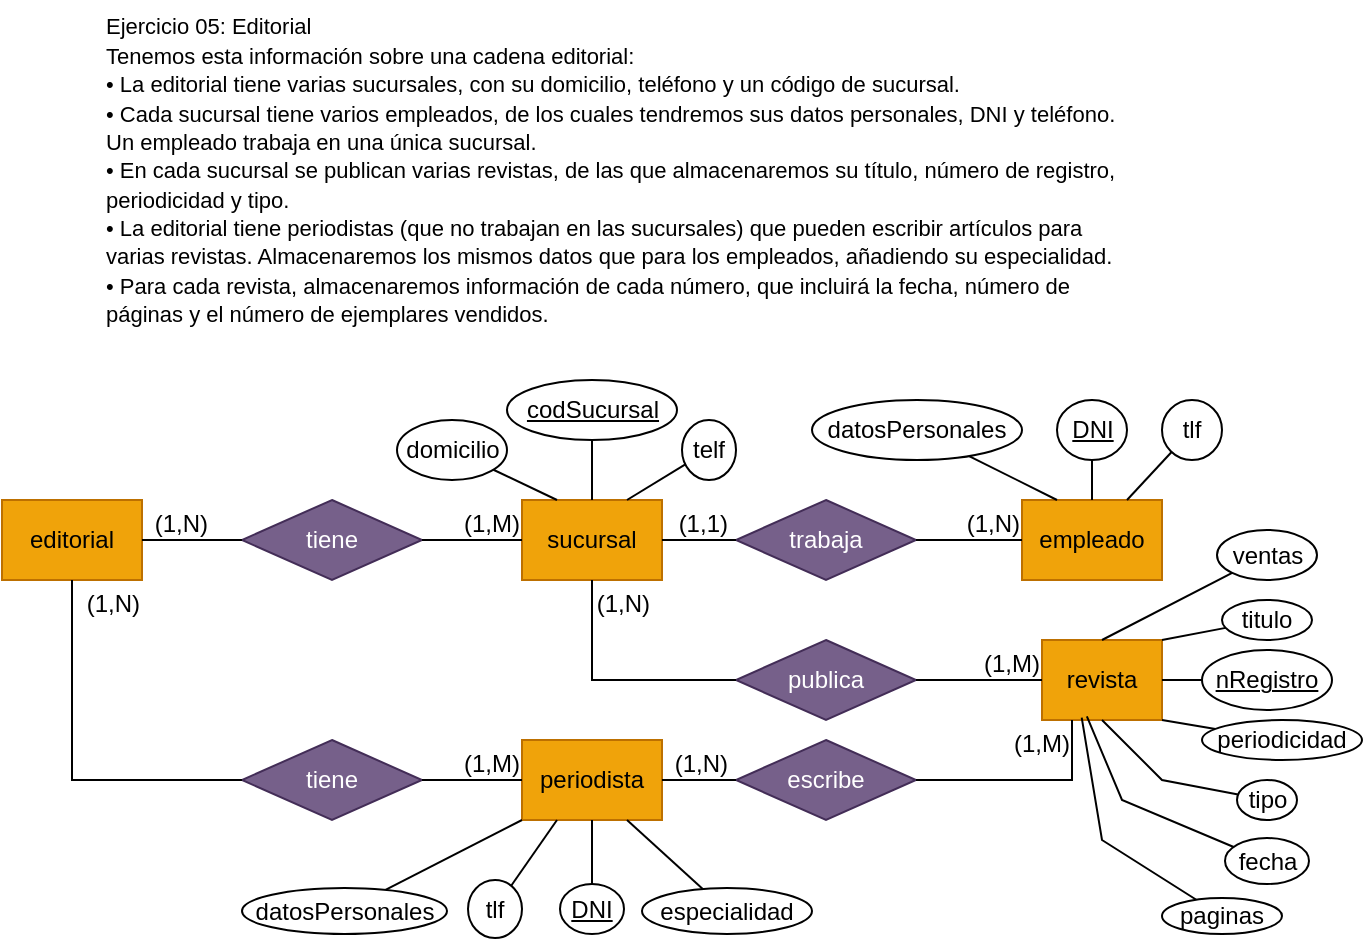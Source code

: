<mxfile version="27.0.9">
  <diagram name="Página-1" id="laSuz0cwaI2xkqtanKar">
    <mxGraphModel dx="1077" dy="601" grid="1" gridSize="10" guides="1" tooltips="1" connect="1" arrows="1" fold="1" page="1" pageScale="1" pageWidth="827" pageHeight="1169" math="0" shadow="0">
      <root>
        <mxCell id="0" />
        <mxCell id="1" parent="0" />
        <mxCell id="74qUpLiCZOBuezDbrack-2" value="&lt;font style=&quot;font-size: 11px;&quot;&gt;Ejercicio 05: Editorial&lt;br&gt;Tenemos esta información sobre una cadena editorial:&lt;br&gt;• La editorial tiene varias sucursales, con su domicilio, teléfono y un código de sucursal.&lt;br&gt;• Cada sucursal tiene varios empleados, de los cuales tendremos sus datos personales, DNI y teléfono. &lt;br&gt;Un empleado trabaja en una única sucursal.&lt;br&gt;• En cada sucursal se publican varias revistas, de las que almacenaremos su título, número de registro, &lt;br&gt;periodicidad y tipo.&lt;br&gt;• La editorial tiene periodistas (que no trabajan en las sucursales) que pueden escribir artículos para &lt;br&gt;varias revistas. Almacenaremos los mismos datos que para los empleados, añadiendo su especialidad.&lt;br&gt;• Para cada revista, almacenaremos información de cada número, que incluirá la fecha, número de &lt;br&gt;páginas y el número de ejemplares vendidos.&lt;/font&gt;" style="text;html=1;align=left;verticalAlign=middle;whiteSpace=wrap;rounded=0;" vertex="1" parent="1">
          <mxGeometry x="220" y="130" width="550" height="170" as="geometry" />
        </mxCell>
        <mxCell id="74qUpLiCZOBuezDbrack-3" value="editorial" style="whiteSpace=wrap;html=1;align=center;fillColor=#f0a30a;strokeColor=#BD7000;fontColor=#000000;" vertex="1" parent="1">
          <mxGeometry x="170" y="380" width="70" height="40" as="geometry" />
        </mxCell>
        <mxCell id="74qUpLiCZOBuezDbrack-4" value="sucursal" style="whiteSpace=wrap;html=1;align=center;fillColor=#f0a30a;strokeColor=#BD7000;fontColor=#000000;" vertex="1" parent="1">
          <mxGeometry x="430" y="380" width="70" height="40" as="geometry" />
        </mxCell>
        <mxCell id="74qUpLiCZOBuezDbrack-5" value="empleado" style="whiteSpace=wrap;html=1;align=center;fillColor=#f0a30a;strokeColor=#BD7000;fontColor=#000000;" vertex="1" parent="1">
          <mxGeometry x="680" y="380" width="70" height="40" as="geometry" />
        </mxCell>
        <mxCell id="74qUpLiCZOBuezDbrack-6" value="revista" style="whiteSpace=wrap;html=1;align=center;fillColor=#f0a30a;strokeColor=#BD7000;fontColor=#000000;" vertex="1" parent="1">
          <mxGeometry x="690" y="450" width="60" height="40" as="geometry" />
        </mxCell>
        <mxCell id="74qUpLiCZOBuezDbrack-7" value="periodista" style="whiteSpace=wrap;html=1;align=center;fillColor=#f0a30a;strokeColor=#BD7000;fontColor=#000000;" vertex="1" parent="1">
          <mxGeometry x="430" y="500" width="70" height="40" as="geometry" />
        </mxCell>
        <mxCell id="74qUpLiCZOBuezDbrack-8" value="tiene" style="shape=rhombus;perimeter=rhombusPerimeter;whiteSpace=wrap;html=1;align=center;fillColor=#76608a;fontColor=#ffffff;strokeColor=#432D57;" vertex="1" parent="1">
          <mxGeometry x="290" y="380" width="90" height="40" as="geometry" />
        </mxCell>
        <mxCell id="74qUpLiCZOBuezDbrack-9" value="" style="endArrow=none;html=1;rounded=0;exitX=0;exitY=0.5;exitDx=0;exitDy=0;entryX=1;entryY=0.5;entryDx=0;entryDy=0;" edge="1" source="74qUpLiCZOBuezDbrack-8" parent="1" target="74qUpLiCZOBuezDbrack-3">
          <mxGeometry relative="1" as="geometry">
            <mxPoint x="267" y="370" as="sourcePoint" />
            <mxPoint x="220" y="400" as="targetPoint" />
          </mxGeometry>
        </mxCell>
        <mxCell id="74qUpLiCZOBuezDbrack-10" value="(1,N)" style="resizable=0;html=1;whiteSpace=wrap;align=right;verticalAlign=bottom;" connectable="0" vertex="1" parent="74qUpLiCZOBuezDbrack-9">
          <mxGeometry x="1" relative="1" as="geometry">
            <mxPoint x="34" as="offset" />
          </mxGeometry>
        </mxCell>
        <mxCell id="74qUpLiCZOBuezDbrack-11" value="" style="endArrow=none;html=1;rounded=0;exitX=1;exitY=0.5;exitDx=0;exitDy=0;entryX=0;entryY=0.5;entryDx=0;entryDy=0;" edge="1" source="74qUpLiCZOBuezDbrack-8" parent="1" target="74qUpLiCZOBuezDbrack-4">
          <mxGeometry relative="1" as="geometry">
            <mxPoint x="267" y="370" as="sourcePoint" />
            <mxPoint x="420" y="410" as="targetPoint" />
          </mxGeometry>
        </mxCell>
        <mxCell id="74qUpLiCZOBuezDbrack-12" value="(1,M)" style="resizable=0;html=1;whiteSpace=wrap;align=right;verticalAlign=bottom;" connectable="0" vertex="1" parent="74qUpLiCZOBuezDbrack-11">
          <mxGeometry x="1" relative="1" as="geometry">
            <mxPoint as="offset" />
          </mxGeometry>
        </mxCell>
        <mxCell id="74qUpLiCZOBuezDbrack-13" value="" style="endArrow=none;html=1;rounded=0;exitX=0.5;exitY=0;exitDx=0;exitDy=0;" edge="1" target="74qUpLiCZOBuezDbrack-14" parent="1" source="74qUpLiCZOBuezDbrack-4">
          <mxGeometry relative="1" as="geometry">
            <mxPoint x="440" y="325" as="sourcePoint" />
            <mxPoint x="500" y="325" as="targetPoint" />
          </mxGeometry>
        </mxCell>
        <mxCell id="74qUpLiCZOBuezDbrack-14" value="&lt;u&gt;codSucursal&lt;/u&gt;" style="ellipse;whiteSpace=wrap;html=1;align=center;" vertex="1" parent="1">
          <mxGeometry x="422.5" y="320" width="85" height="30" as="geometry" />
        </mxCell>
        <mxCell id="74qUpLiCZOBuezDbrack-15" value="" style="endArrow=none;html=1;rounded=0;exitX=0.75;exitY=0;exitDx=0;exitDy=0;" edge="1" target="74qUpLiCZOBuezDbrack-16" parent="1" source="74qUpLiCZOBuezDbrack-4">
          <mxGeometry relative="1" as="geometry">
            <mxPoint x="508" y="335" as="sourcePoint" />
            <mxPoint x="568" y="335" as="targetPoint" />
          </mxGeometry>
        </mxCell>
        <mxCell id="74qUpLiCZOBuezDbrack-16" value="telf" style="ellipse;whiteSpace=wrap;html=1;align=center;" vertex="1" parent="1">
          <mxGeometry x="510" y="340" width="27" height="30" as="geometry" />
        </mxCell>
        <mxCell id="74qUpLiCZOBuezDbrack-17" value="" style="endArrow=none;html=1;rounded=0;exitX=0.25;exitY=0;exitDx=0;exitDy=0;" edge="1" target="74qUpLiCZOBuezDbrack-18" parent="1" source="74qUpLiCZOBuezDbrack-4">
          <mxGeometry relative="1" as="geometry">
            <mxPoint x="320" y="345" as="sourcePoint" />
            <mxPoint x="380" y="345" as="targetPoint" />
          </mxGeometry>
        </mxCell>
        <mxCell id="74qUpLiCZOBuezDbrack-18" value="domicilio" style="ellipse;whiteSpace=wrap;html=1;align=center;" vertex="1" parent="1">
          <mxGeometry x="367.5" y="340" width="55" height="30" as="geometry" />
        </mxCell>
        <mxCell id="74qUpLiCZOBuezDbrack-19" value="trabaja" style="shape=rhombus;perimeter=rhombusPerimeter;whiteSpace=wrap;html=1;align=center;fillColor=#76608a;fontColor=#ffffff;strokeColor=#432D57;" vertex="1" parent="1">
          <mxGeometry x="537" y="380" width="90" height="40" as="geometry" />
        </mxCell>
        <mxCell id="74qUpLiCZOBuezDbrack-20" value="" style="endArrow=none;html=1;rounded=0;exitX=0;exitY=0.5;exitDx=0;exitDy=0;entryX=1;entryY=0.5;entryDx=0;entryDy=0;" edge="1" source="74qUpLiCZOBuezDbrack-19" parent="1" target="74qUpLiCZOBuezDbrack-4">
          <mxGeometry relative="1" as="geometry">
            <mxPoint x="555" y="370" as="sourcePoint" />
            <mxPoint x="508" y="400" as="targetPoint" />
          </mxGeometry>
        </mxCell>
        <mxCell id="74qUpLiCZOBuezDbrack-21" value="(1,1)" style="resizable=0;html=1;whiteSpace=wrap;align=right;verticalAlign=bottom;" connectable="0" vertex="1" parent="74qUpLiCZOBuezDbrack-20">
          <mxGeometry x="1" relative="1" as="geometry">
            <mxPoint x="34" as="offset" />
          </mxGeometry>
        </mxCell>
        <mxCell id="74qUpLiCZOBuezDbrack-22" value="" style="endArrow=none;html=1;rounded=0;exitX=1;exitY=0.5;exitDx=0;exitDy=0;entryX=0;entryY=0.5;entryDx=0;entryDy=0;" edge="1" source="74qUpLiCZOBuezDbrack-19" parent="1" target="74qUpLiCZOBuezDbrack-5">
          <mxGeometry relative="1" as="geometry">
            <mxPoint x="555" y="370" as="sourcePoint" />
            <mxPoint x="680" y="400" as="targetPoint" />
          </mxGeometry>
        </mxCell>
        <mxCell id="74qUpLiCZOBuezDbrack-23" value="(1,N)" style="resizable=0;html=1;whiteSpace=wrap;align=right;verticalAlign=bottom;" connectable="0" vertex="1" parent="74qUpLiCZOBuezDbrack-22">
          <mxGeometry x="1" relative="1" as="geometry">
            <mxPoint as="offset" />
          </mxGeometry>
        </mxCell>
        <mxCell id="74qUpLiCZOBuezDbrack-25" value="" style="endArrow=none;html=1;rounded=0;exitX=0.5;exitY=0;exitDx=0;exitDy=0;" edge="1" target="74qUpLiCZOBuezDbrack-26" parent="1" source="74qUpLiCZOBuezDbrack-5">
          <mxGeometry relative="1" as="geometry">
            <mxPoint x="680" y="335" as="sourcePoint" />
            <mxPoint x="740" y="335" as="targetPoint" />
          </mxGeometry>
        </mxCell>
        <mxCell id="74qUpLiCZOBuezDbrack-26" value="&lt;u&gt;DNI&lt;/u&gt;" style="ellipse;whiteSpace=wrap;html=1;align=center;" vertex="1" parent="1">
          <mxGeometry x="697.5" y="330" width="35" height="30" as="geometry" />
        </mxCell>
        <mxCell id="74qUpLiCZOBuezDbrack-27" value="" style="endArrow=none;html=1;rounded=0;exitX=0.75;exitY=0;exitDx=0;exitDy=0;" edge="1" target="74qUpLiCZOBuezDbrack-28" parent="1" source="74qUpLiCZOBuezDbrack-5">
          <mxGeometry relative="1" as="geometry">
            <mxPoint x="745" y="375" as="sourcePoint" />
            <mxPoint x="805" y="375" as="targetPoint" />
          </mxGeometry>
        </mxCell>
        <mxCell id="74qUpLiCZOBuezDbrack-28" value="tlf" style="ellipse;whiteSpace=wrap;html=1;align=center;" vertex="1" parent="1">
          <mxGeometry x="750" y="330" width="30" height="30" as="geometry" />
        </mxCell>
        <mxCell id="74qUpLiCZOBuezDbrack-29" value="" style="endArrow=none;html=1;rounded=0;exitX=0.25;exitY=0;exitDx=0;exitDy=0;" edge="1" target="74qUpLiCZOBuezDbrack-30" parent="1" source="74qUpLiCZOBuezDbrack-5">
          <mxGeometry relative="1" as="geometry">
            <mxPoint x="610" y="315" as="sourcePoint" />
            <mxPoint x="670" y="315" as="targetPoint" />
          </mxGeometry>
        </mxCell>
        <mxCell id="74qUpLiCZOBuezDbrack-30" value="datosPersonales" style="ellipse;whiteSpace=wrap;html=1;align=center;" vertex="1" parent="1">
          <mxGeometry x="575" y="330" width="105" height="30" as="geometry" />
        </mxCell>
        <mxCell id="74qUpLiCZOBuezDbrack-31" value="publica" style="shape=rhombus;perimeter=rhombusPerimeter;whiteSpace=wrap;html=1;align=center;fillColor=#76608a;fontColor=#ffffff;strokeColor=#432D57;" vertex="1" parent="1">
          <mxGeometry x="537" y="450" width="90" height="40" as="geometry" />
        </mxCell>
        <mxCell id="74qUpLiCZOBuezDbrack-32" value="" style="endArrow=none;html=1;rounded=0;exitX=0;exitY=0.5;exitDx=0;exitDy=0;entryX=0.5;entryY=1;entryDx=0;entryDy=0;" edge="1" source="74qUpLiCZOBuezDbrack-31" parent="1" target="74qUpLiCZOBuezDbrack-4">
          <mxGeometry relative="1" as="geometry">
            <mxPoint x="519" y="440" as="sourcePoint" />
            <mxPoint x="472" y="470" as="targetPoint" />
            <Array as="points">
              <mxPoint x="465" y="470" />
            </Array>
          </mxGeometry>
        </mxCell>
        <mxCell id="74qUpLiCZOBuezDbrack-33" value="(1,N)" style="resizable=0;html=1;whiteSpace=wrap;align=right;verticalAlign=bottom;" connectable="0" vertex="1" parent="74qUpLiCZOBuezDbrack-32">
          <mxGeometry x="1" relative="1" as="geometry">
            <mxPoint x="30" y="20" as="offset" />
          </mxGeometry>
        </mxCell>
        <mxCell id="74qUpLiCZOBuezDbrack-34" value="" style="endArrow=none;html=1;rounded=0;exitX=1;exitY=0.5;exitDx=0;exitDy=0;entryX=0;entryY=0.5;entryDx=0;entryDy=0;" edge="1" source="74qUpLiCZOBuezDbrack-31" parent="1" target="74qUpLiCZOBuezDbrack-6">
          <mxGeometry relative="1" as="geometry">
            <mxPoint x="519" y="440" as="sourcePoint" />
            <mxPoint x="692" y="470" as="targetPoint" />
          </mxGeometry>
        </mxCell>
        <mxCell id="74qUpLiCZOBuezDbrack-35" value="(1,M)" style="resizable=0;html=1;whiteSpace=wrap;align=right;verticalAlign=bottom;" connectable="0" vertex="1" parent="74qUpLiCZOBuezDbrack-34">
          <mxGeometry x="1" relative="1" as="geometry">
            <mxPoint as="offset" />
          </mxGeometry>
        </mxCell>
        <mxCell id="74qUpLiCZOBuezDbrack-36" value="" style="endArrow=none;html=1;rounded=0;exitX=1;exitY=0.5;exitDx=0;exitDy=0;" edge="1" target="74qUpLiCZOBuezDbrack-37" parent="1" source="74qUpLiCZOBuezDbrack-6">
          <mxGeometry relative="1" as="geometry">
            <mxPoint x="770" y="475" as="sourcePoint" />
            <mxPoint x="830" y="475" as="targetPoint" />
          </mxGeometry>
        </mxCell>
        <mxCell id="74qUpLiCZOBuezDbrack-37" value="&lt;u&gt;nRegistro&lt;/u&gt;" style="ellipse;whiteSpace=wrap;html=1;align=center;" vertex="1" parent="1">
          <mxGeometry x="770" y="455" width="65" height="30" as="geometry" />
        </mxCell>
        <mxCell id="74qUpLiCZOBuezDbrack-38" value="" style="endArrow=none;html=1;rounded=0;exitX=1;exitY=0;exitDx=0;exitDy=0;" edge="1" target="74qUpLiCZOBuezDbrack-39" parent="1" source="74qUpLiCZOBuezDbrack-6">
          <mxGeometry relative="1" as="geometry">
            <mxPoint x="750" y="435" as="sourcePoint" />
            <mxPoint x="810" y="435" as="targetPoint" />
          </mxGeometry>
        </mxCell>
        <mxCell id="74qUpLiCZOBuezDbrack-39" value="titulo" style="ellipse;whiteSpace=wrap;html=1;align=center;" vertex="1" parent="1">
          <mxGeometry x="780" y="430" width="45" height="20" as="geometry" />
        </mxCell>
        <mxCell id="74qUpLiCZOBuezDbrack-40" value="" style="endArrow=none;html=1;rounded=0;exitX=1;exitY=1;exitDx=0;exitDy=0;" edge="1" target="74qUpLiCZOBuezDbrack-41" parent="1" source="74qUpLiCZOBuezDbrack-6">
          <mxGeometry relative="1" as="geometry">
            <mxPoint x="745" y="505" as="sourcePoint" />
            <mxPoint x="805" y="505" as="targetPoint" />
          </mxGeometry>
        </mxCell>
        <mxCell id="74qUpLiCZOBuezDbrack-41" value="periodicidad" style="ellipse;whiteSpace=wrap;html=1;align=center;" vertex="1" parent="1">
          <mxGeometry x="770" y="490" width="80" height="20" as="geometry" />
        </mxCell>
        <mxCell id="74qUpLiCZOBuezDbrack-42" value="" style="endArrow=none;html=1;rounded=0;exitX=0.5;exitY=1;exitDx=0;exitDy=0;" edge="1" target="74qUpLiCZOBuezDbrack-43" parent="1" source="74qUpLiCZOBuezDbrack-6">
          <mxGeometry relative="1" as="geometry">
            <mxPoint x="750" y="525" as="sourcePoint" />
            <mxPoint x="810" y="525" as="targetPoint" />
            <Array as="points">
              <mxPoint x="750" y="520" />
            </Array>
          </mxGeometry>
        </mxCell>
        <mxCell id="74qUpLiCZOBuezDbrack-43" value="tipo" style="ellipse;whiteSpace=wrap;html=1;align=center;" vertex="1" parent="1">
          <mxGeometry x="787.5" y="520" width="30" height="20" as="geometry" />
        </mxCell>
        <mxCell id="74qUpLiCZOBuezDbrack-44" value="tiene" style="shape=rhombus;perimeter=rhombusPerimeter;whiteSpace=wrap;html=1;align=center;fillColor=#76608a;fontColor=#ffffff;strokeColor=#432D57;" vertex="1" parent="1">
          <mxGeometry x="290" y="500" width="90" height="40" as="geometry" />
        </mxCell>
        <mxCell id="74qUpLiCZOBuezDbrack-45" value="" style="endArrow=none;html=1;rounded=0;exitX=0;exitY=0.5;exitDx=0;exitDy=0;entryX=0.5;entryY=1;entryDx=0;entryDy=0;" edge="1" source="74qUpLiCZOBuezDbrack-44" parent="1" target="74qUpLiCZOBuezDbrack-3">
          <mxGeometry relative="1" as="geometry">
            <mxPoint x="267" y="490" as="sourcePoint" />
            <mxPoint x="220" y="520" as="targetPoint" />
            <Array as="points">
              <mxPoint x="205" y="520" />
            </Array>
          </mxGeometry>
        </mxCell>
        <mxCell id="74qUpLiCZOBuezDbrack-46" value="(1,N)" style="resizable=0;html=1;whiteSpace=wrap;align=right;verticalAlign=bottom;" connectable="0" vertex="1" parent="74qUpLiCZOBuezDbrack-45">
          <mxGeometry x="1" relative="1" as="geometry">
            <mxPoint x="35" y="20" as="offset" />
          </mxGeometry>
        </mxCell>
        <mxCell id="74qUpLiCZOBuezDbrack-47" value="" style="endArrow=none;html=1;rounded=0;exitX=1;exitY=0.5;exitDx=0;exitDy=0;entryX=0;entryY=0.5;entryDx=0;entryDy=0;" edge="1" source="74qUpLiCZOBuezDbrack-44" parent="1" target="74qUpLiCZOBuezDbrack-7">
          <mxGeometry relative="1" as="geometry">
            <mxPoint x="267" y="490" as="sourcePoint" />
            <mxPoint x="440" y="520" as="targetPoint" />
          </mxGeometry>
        </mxCell>
        <mxCell id="74qUpLiCZOBuezDbrack-48" value="(1,M)" style="resizable=0;html=1;whiteSpace=wrap;align=right;verticalAlign=bottom;" connectable="0" vertex="1" parent="74qUpLiCZOBuezDbrack-47">
          <mxGeometry x="1" relative="1" as="geometry">
            <mxPoint as="offset" />
          </mxGeometry>
        </mxCell>
        <mxCell id="74qUpLiCZOBuezDbrack-49" value="escribe" style="shape=rhombus;perimeter=rhombusPerimeter;whiteSpace=wrap;html=1;align=center;fillColor=#76608a;fontColor=#ffffff;strokeColor=#432D57;" vertex="1" parent="1">
          <mxGeometry x="537" y="500" width="90" height="40" as="geometry" />
        </mxCell>
        <mxCell id="74qUpLiCZOBuezDbrack-50" value="" style="endArrow=none;html=1;rounded=0;exitX=0;exitY=0.5;exitDx=0;exitDy=0;entryX=1;entryY=0.5;entryDx=0;entryDy=0;" edge="1" source="74qUpLiCZOBuezDbrack-49" parent="1" target="74qUpLiCZOBuezDbrack-7">
          <mxGeometry relative="1" as="geometry">
            <mxPoint x="547" y="500" as="sourcePoint" />
            <mxPoint x="500" y="530" as="targetPoint" />
          </mxGeometry>
        </mxCell>
        <mxCell id="74qUpLiCZOBuezDbrack-51" value="(1,N)" style="resizable=0;html=1;whiteSpace=wrap;align=right;verticalAlign=bottom;" connectable="0" vertex="1" parent="74qUpLiCZOBuezDbrack-50">
          <mxGeometry x="1" relative="1" as="geometry">
            <mxPoint x="34" as="offset" />
          </mxGeometry>
        </mxCell>
        <mxCell id="74qUpLiCZOBuezDbrack-52" value="" style="endArrow=none;html=1;rounded=0;exitX=1;exitY=0.5;exitDx=0;exitDy=0;entryX=0.25;entryY=1;entryDx=0;entryDy=0;" edge="1" source="74qUpLiCZOBuezDbrack-49" parent="1" target="74qUpLiCZOBuezDbrack-6">
          <mxGeometry relative="1" as="geometry">
            <mxPoint x="547" y="500" as="sourcePoint" />
            <mxPoint x="720" y="530" as="targetPoint" />
            <Array as="points">
              <mxPoint x="705" y="520" />
            </Array>
          </mxGeometry>
        </mxCell>
        <mxCell id="74qUpLiCZOBuezDbrack-53" value="(1,M)" style="resizable=0;html=1;whiteSpace=wrap;align=right;verticalAlign=bottom;" connectable="0" vertex="1" parent="74qUpLiCZOBuezDbrack-52">
          <mxGeometry x="1" relative="1" as="geometry">
            <mxPoint y="20" as="offset" />
          </mxGeometry>
        </mxCell>
        <mxCell id="74qUpLiCZOBuezDbrack-54" value="" style="endArrow=none;html=1;rounded=0;exitX=0.5;exitY=1;exitDx=0;exitDy=0;" edge="1" target="74qUpLiCZOBuezDbrack-55" parent="1" source="74qUpLiCZOBuezDbrack-7">
          <mxGeometry relative="1" as="geometry">
            <mxPoint x="423" y="600" as="sourcePoint" />
            <mxPoint x="483" y="600" as="targetPoint" />
          </mxGeometry>
        </mxCell>
        <mxCell id="74qUpLiCZOBuezDbrack-55" value="&lt;u&gt;DNI&lt;/u&gt;" style="ellipse;whiteSpace=wrap;html=1;align=center;" vertex="1" parent="1">
          <mxGeometry x="449" y="572" width="32" height="25" as="geometry" />
        </mxCell>
        <mxCell id="74qUpLiCZOBuezDbrack-56" value="" style="endArrow=none;html=1;rounded=0;exitX=0.75;exitY=1;exitDx=0;exitDy=0;" edge="1" target="74qUpLiCZOBuezDbrack-57" parent="1" source="74qUpLiCZOBuezDbrack-7">
          <mxGeometry relative="1" as="geometry">
            <mxPoint x="510" y="582" as="sourcePoint" />
            <mxPoint x="570" y="582" as="targetPoint" />
          </mxGeometry>
        </mxCell>
        <mxCell id="74qUpLiCZOBuezDbrack-57" value="especialidad" style="ellipse;whiteSpace=wrap;html=1;align=center;" vertex="1" parent="1">
          <mxGeometry x="490" y="574" width="85" height="23" as="geometry" />
        </mxCell>
        <mxCell id="74qUpLiCZOBuezDbrack-58" value="" style="endArrow=none;html=1;rounded=0;exitX=0.25;exitY=1;exitDx=0;exitDy=0;" edge="1" target="74qUpLiCZOBuezDbrack-59" parent="1" source="74qUpLiCZOBuezDbrack-7">
          <mxGeometry relative="1" as="geometry">
            <mxPoint x="338" y="586" as="sourcePoint" />
            <mxPoint x="398" y="586" as="targetPoint" />
          </mxGeometry>
        </mxCell>
        <mxCell id="74qUpLiCZOBuezDbrack-59" value="tlf" style="ellipse;whiteSpace=wrap;html=1;align=center;" vertex="1" parent="1">
          <mxGeometry x="403" y="570" width="27" height="29" as="geometry" />
        </mxCell>
        <mxCell id="74qUpLiCZOBuezDbrack-60" value="" style="endArrow=none;html=1;rounded=0;exitX=0;exitY=1;exitDx=0;exitDy=0;" edge="1" target="74qUpLiCZOBuezDbrack-61" parent="1" source="74qUpLiCZOBuezDbrack-7">
          <mxGeometry relative="1" as="geometry">
            <mxPoint x="290" y="589" as="sourcePoint" />
            <mxPoint x="350" y="589" as="targetPoint" />
          </mxGeometry>
        </mxCell>
        <mxCell id="74qUpLiCZOBuezDbrack-61" value="datosPersonales" style="ellipse;whiteSpace=wrap;html=1;align=center;" vertex="1" parent="1">
          <mxGeometry x="290" y="574" width="102.5" height="23" as="geometry" />
        </mxCell>
        <mxCell id="74qUpLiCZOBuezDbrack-62" value="" style="endArrow=none;html=1;rounded=0;exitX=0.374;exitY=0.955;exitDx=0;exitDy=0;exitPerimeter=0;" edge="1" target="74qUpLiCZOBuezDbrack-63" parent="1" source="74qUpLiCZOBuezDbrack-6">
          <mxGeometry relative="1" as="geometry">
            <mxPoint x="723" y="582" as="sourcePoint" />
            <mxPoint x="783" y="582" as="targetPoint" />
            <Array as="points">
              <mxPoint x="730" y="530" />
            </Array>
          </mxGeometry>
        </mxCell>
        <mxCell id="74qUpLiCZOBuezDbrack-63" value="fecha" style="ellipse;whiteSpace=wrap;html=1;align=center;" vertex="1" parent="1">
          <mxGeometry x="781.5" y="549" width="42" height="23" as="geometry" />
        </mxCell>
        <mxCell id="74qUpLiCZOBuezDbrack-66" value="" style="endArrow=none;html=1;rounded=0;exitX=0.331;exitY=0.971;exitDx=0;exitDy=0;exitPerimeter=0;" edge="1" target="74qUpLiCZOBuezDbrack-67" parent="1" source="74qUpLiCZOBuezDbrack-6">
          <mxGeometry relative="1" as="geometry">
            <mxPoint x="665" y="587" as="sourcePoint" />
            <mxPoint x="725" y="587" as="targetPoint" />
            <Array as="points">
              <mxPoint x="720" y="550" />
            </Array>
          </mxGeometry>
        </mxCell>
        <mxCell id="74qUpLiCZOBuezDbrack-67" value="paginas" style="ellipse;whiteSpace=wrap;html=1;align=center;" vertex="1" parent="1">
          <mxGeometry x="750" y="579" width="60" height="18" as="geometry" />
        </mxCell>
        <mxCell id="74qUpLiCZOBuezDbrack-68" value="" style="endArrow=none;html=1;rounded=0;exitX=0.5;exitY=0;exitDx=0;exitDy=0;" edge="1" target="74qUpLiCZOBuezDbrack-69" parent="1" source="74qUpLiCZOBuezDbrack-6">
          <mxGeometry relative="1" as="geometry">
            <mxPoint x="760" y="400" as="sourcePoint" />
            <mxPoint x="820" y="400" as="targetPoint" />
          </mxGeometry>
        </mxCell>
        <mxCell id="74qUpLiCZOBuezDbrack-69" value="ventas" style="ellipse;whiteSpace=wrap;html=1;align=center;" vertex="1" parent="1">
          <mxGeometry x="777.5" y="395" width="50" height="25" as="geometry" />
        </mxCell>
      </root>
    </mxGraphModel>
  </diagram>
</mxfile>
